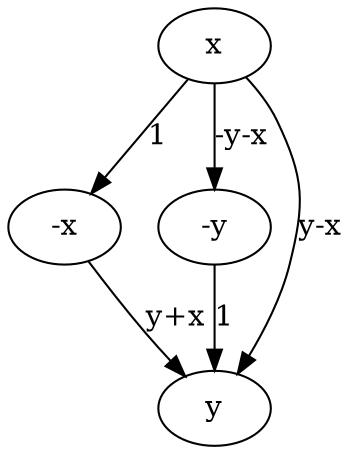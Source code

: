 digraph sample {
  "x" -> "-x" [label = 1];
  "x" -> "-y" [label = "-y-x"];
  "x" -> "y" [label = "y-x"];
  "-x" -> "y" [label = "y+x"];
  "-y" -> "y" [label = "1"];
}
